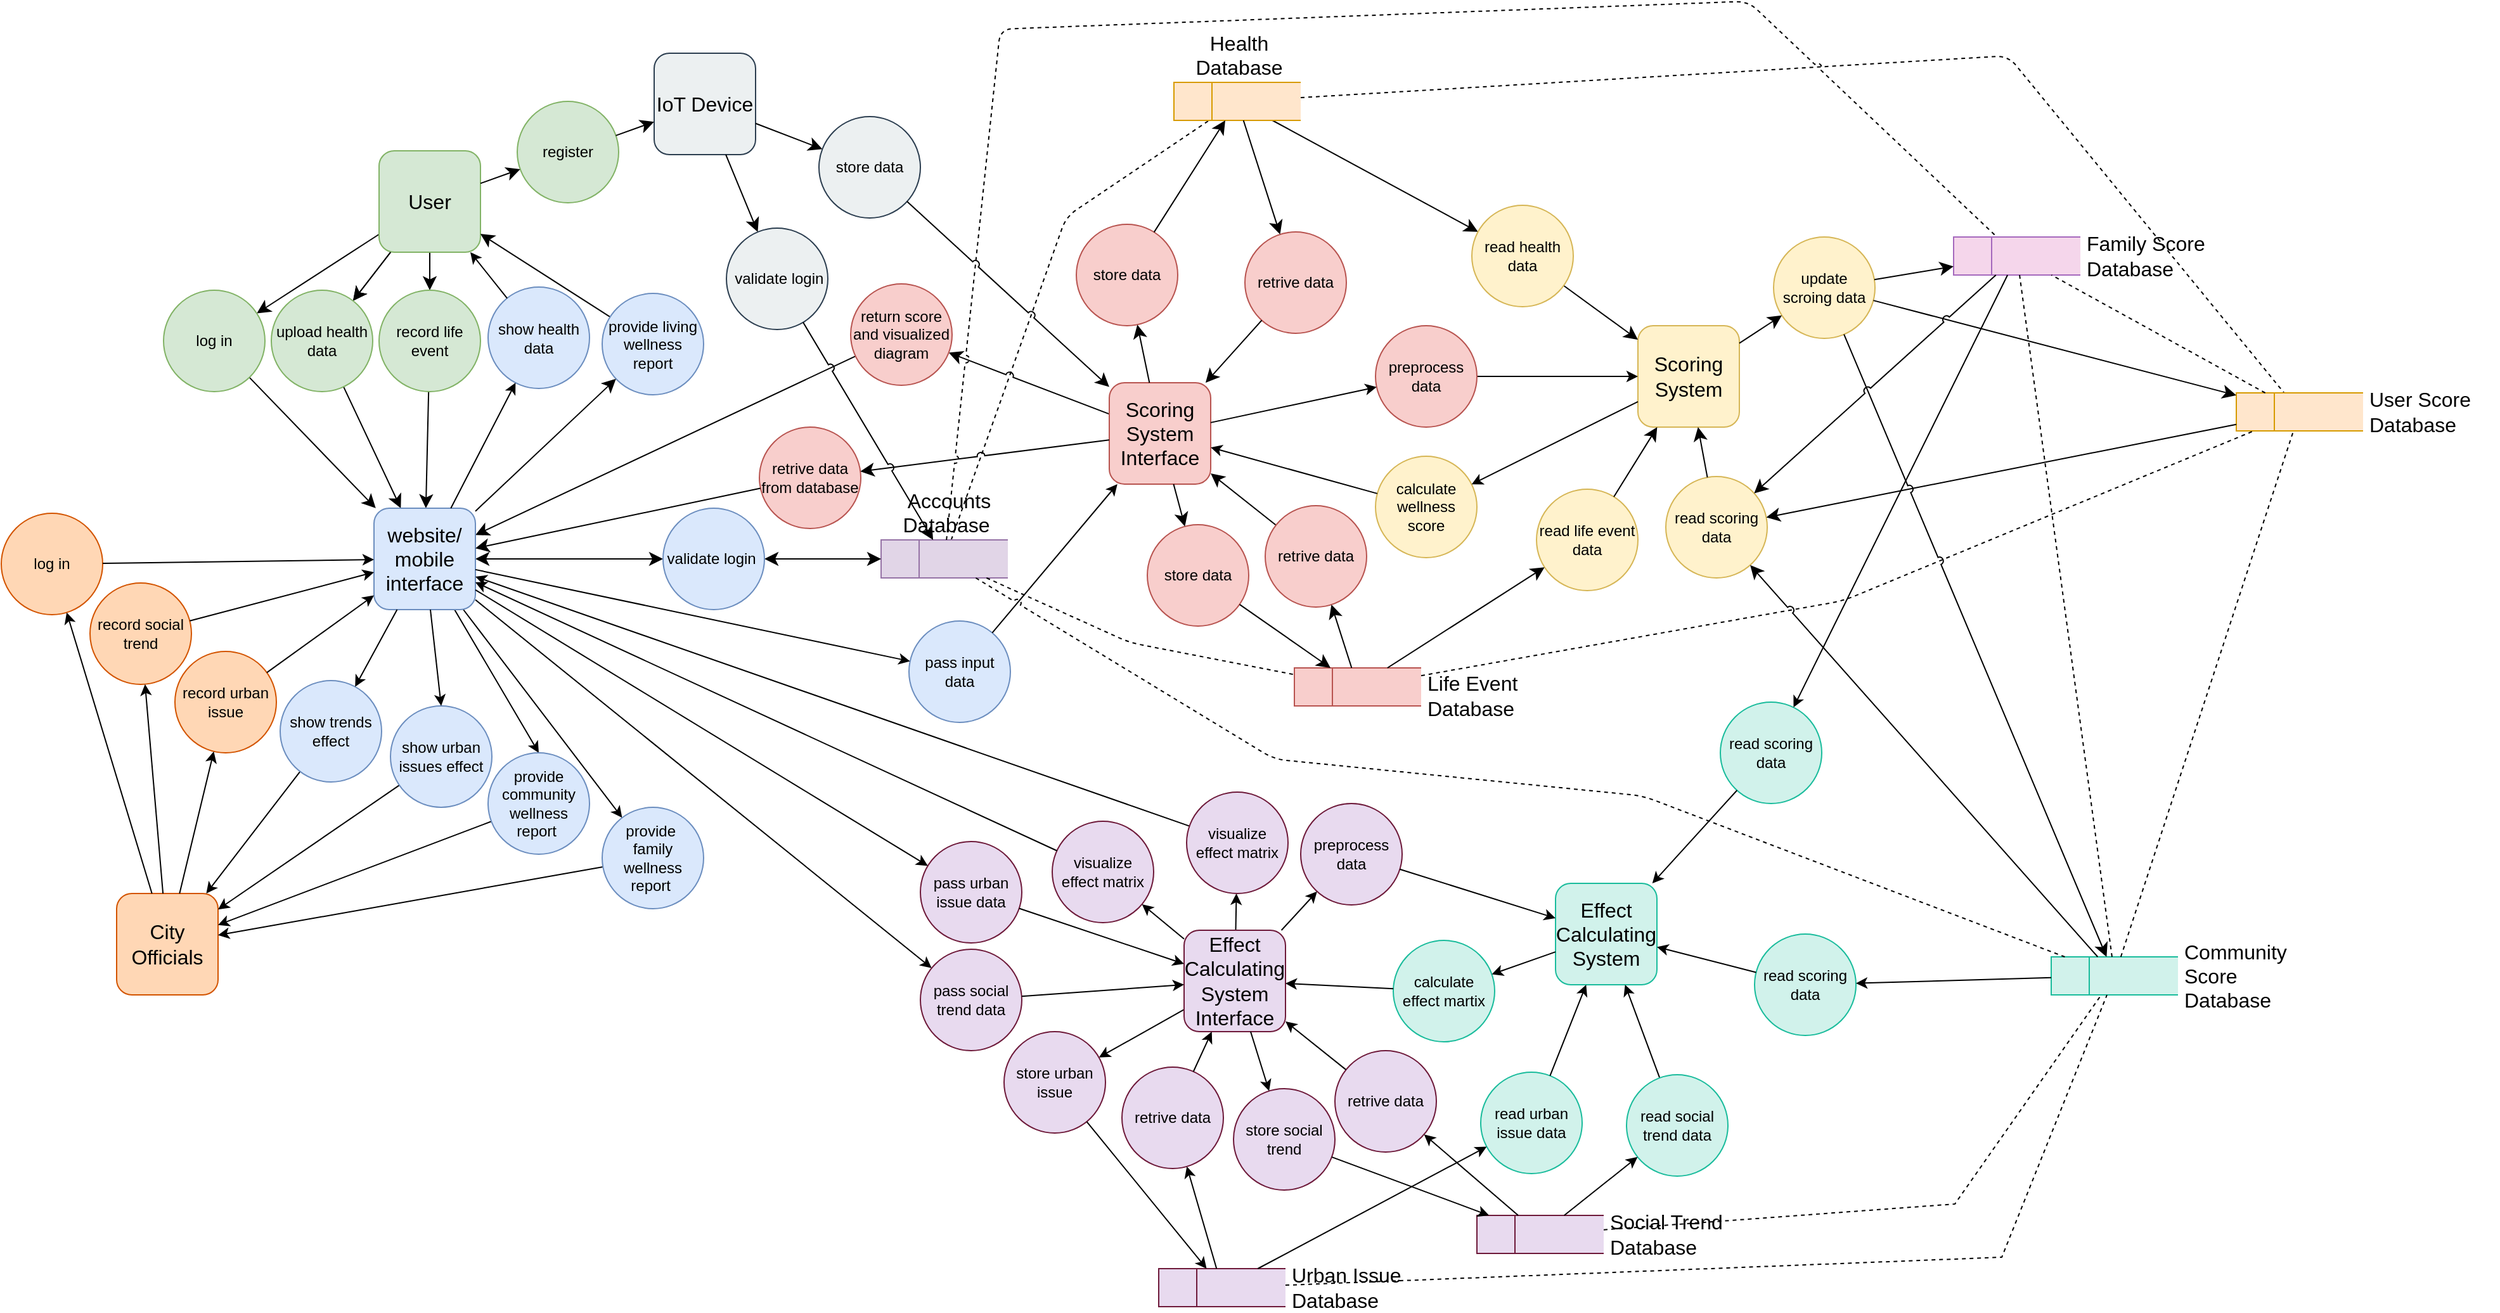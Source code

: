 <mxfile version="24.7.17" pages="2">
  <diagram name="detailed DFD" id="WVXzPFL2b05tTFR0NIl-">
    <mxGraphModel dx="1488" dy="967" grid="0" gridSize="10" guides="1" tooltips="1" connect="1" arrows="1" fold="1" page="0" pageScale="1" pageWidth="1169" pageHeight="827" math="0" shadow="0">
      <root>
        <mxCell id="0" />
        <mxCell id="1" parent="0" />
        <mxCell id="_VqTWJ9UZErcvDfO2zWc-52" style="edgeStyle=none;rounded=1;orthogonalLoop=1;jettySize=auto;html=1;fontSize=12;startSize=8;endSize=8;endArrow=none;endFill=0;dashed=1;jumpStyle=arc;" parent="1" source="_VqTWJ9UZErcvDfO2zWc-30" target="_VqTWJ9UZErcvDfO2zWc-12" edge="1">
          <mxGeometry relative="1" as="geometry">
            <Array as="points">
              <mxPoint x="515" y="124" />
            </Array>
          </mxGeometry>
        </mxCell>
        <mxCell id="_VqTWJ9UZErcvDfO2zWc-68" style="rounded=1;orthogonalLoop=1;jettySize=auto;html=1;fontSize=12;startSize=8;endSize=8;endArrow=none;endFill=0;dashed=1;jumpStyle=arc;" parent="1" source="_VqTWJ9UZErcvDfO2zWc-12" target="_VqTWJ9UZErcvDfO2zWc-22" edge="1">
          <mxGeometry relative="1" as="geometry">
            <Array as="points">
              <mxPoint x="1258" y="-3" />
            </Array>
          </mxGeometry>
        </mxCell>
        <mxCell id="_VqTWJ9UZErcvDfO2zWc-42" style="edgeStyle=none;rounded=0;orthogonalLoop=1;jettySize=auto;html=1;fontSize=12;startSize=8;endSize=8;jumpStyle=arc;" parent="1" source="_VqTWJ9UZErcvDfO2zWc-1" target="_VqTWJ9UZErcvDfO2zWc-17" edge="1">
          <mxGeometry relative="1" as="geometry" />
        </mxCell>
        <mxCell id="_VqTWJ9UZErcvDfO2zWc-44" style="edgeStyle=none;rounded=0;orthogonalLoop=1;jettySize=auto;html=1;fontSize=12;startSize=8;endSize=8;jumpStyle=arc;" parent="1" source="_VqTWJ9UZErcvDfO2zWc-1" target="_VqTWJ9UZErcvDfO2zWc-2" edge="1">
          <mxGeometry relative="1" as="geometry" />
        </mxCell>
        <mxCell id="_VqTWJ9UZErcvDfO2zWc-48" style="edgeStyle=none;rounded=0;orthogonalLoop=1;jettySize=auto;html=1;fontSize=12;startSize=8;endSize=8;jumpStyle=arc;" parent="1" source="_VqTWJ9UZErcvDfO2zWc-1" target="_VqTWJ9UZErcvDfO2zWc-6" edge="1">
          <mxGeometry relative="1" as="geometry" />
        </mxCell>
        <mxCell id="_VqTWJ9UZErcvDfO2zWc-1" value="User" style="whiteSpace=wrap;html=1;aspect=fixed;fontSize=16;rounded=1;fillColor=#d5e8d4;strokeColor=#82b366;" parent="1" vertex="1">
          <mxGeometry x="-27" y="72" width="80" height="80" as="geometry" />
        </mxCell>
        <mxCell id="_VqTWJ9UZErcvDfO2zWc-45" style="edgeStyle=none;rounded=0;orthogonalLoop=1;jettySize=auto;html=1;fontSize=12;startSize=8;endSize=8;jumpStyle=arc;" parent="1" source="_VqTWJ9UZErcvDfO2zWc-2" target="_VqTWJ9UZErcvDfO2zWc-7" edge="1">
          <mxGeometry relative="1" as="geometry" />
        </mxCell>
        <mxCell id="_VqTWJ9UZErcvDfO2zWc-37" style="edgeStyle=none;rounded=0;orthogonalLoop=1;jettySize=auto;html=1;fontSize=12;startSize=8;endSize=8;jumpStyle=arc;" parent="1" source="_VqTWJ9UZErcvDfO2zWc-3" target="_VqTWJ9UZErcvDfO2zWc-4" edge="1">
          <mxGeometry relative="1" as="geometry">
            <mxPoint x="614" y="411.844" as="sourcePoint" />
          </mxGeometry>
        </mxCell>
        <mxCell id="5QwZGKR5vgqe7Sl01Io7-19" style="rounded=0;orthogonalLoop=1;jettySize=auto;html=1;" parent="1" source="py8OLqlaI2a0QM0ZFiUc-132" target="5QwZGKR5vgqe7Sl01Io7-18" edge="1">
          <mxGeometry relative="1" as="geometry" />
        </mxCell>
        <mxCell id="_VqTWJ9UZErcvDfO2zWc-3" value="Scoring System Interface" style="whiteSpace=wrap;html=1;aspect=fixed;fontSize=16;rounded=1;fillColor=#f8cecc;strokeColor=#b85450;" parent="1" vertex="1">
          <mxGeometry x="549" y="255" width="80" height="80" as="geometry" />
        </mxCell>
        <mxCell id="_VqTWJ9UZErcvDfO2zWc-36" style="edgeStyle=none;rounded=0;orthogonalLoop=1;jettySize=auto;html=1;fontSize=12;startSize=8;endSize=8;jumpStyle=arc;" parent="1" source="_VqTWJ9UZErcvDfO2zWc-4" target="_VqTWJ9UZErcvDfO2zWc-7" edge="1">
          <mxGeometry relative="1" as="geometry" />
        </mxCell>
        <mxCell id="_VqTWJ9UZErcvDfO2zWc-4" value="return score and visualized diagram" style="ellipse;whiteSpace=wrap;html=1;aspect=fixed;fontSize=12;fillColor=#f8cecc;strokeColor=#b85450;" parent="1" vertex="1">
          <mxGeometry x="345" y="177" width="80" height="80" as="geometry" />
        </mxCell>
        <mxCell id="_VqTWJ9UZErcvDfO2zWc-46" style="edgeStyle=none;rounded=0;orthogonalLoop=1;jettySize=auto;html=1;fontSize=12;startSize=8;endSize=8;jumpStyle=arc;" parent="1" source="_VqTWJ9UZErcvDfO2zWc-5" target="_VqTWJ9UZErcvDfO2zWc-1" edge="1">
          <mxGeometry relative="1" as="geometry" />
        </mxCell>
        <mxCell id="_VqTWJ9UZErcvDfO2zWc-5" value="provide living wellness report" style="ellipse;whiteSpace=wrap;html=1;aspect=fixed;fontSize=12;fillColor=#dae8fc;strokeColor=#6c8ebf;" parent="1" vertex="1">
          <mxGeometry x="149" y="184.5" width="80" height="80" as="geometry" />
        </mxCell>
        <mxCell id="_VqTWJ9UZErcvDfO2zWc-49" style="edgeStyle=none;rounded=0;orthogonalLoop=1;jettySize=auto;html=1;fontSize=12;startSize=8;endSize=8;jumpStyle=arc;" parent="1" source="_VqTWJ9UZErcvDfO2zWc-6" target="_VqTWJ9UZErcvDfO2zWc-7" edge="1">
          <mxGeometry relative="1" as="geometry" />
        </mxCell>
        <mxCell id="_VqTWJ9UZErcvDfO2zWc-6" value="record life event" style="ellipse;whiteSpace=wrap;html=1;aspect=fixed;fontSize=12;fillColor=#d5e8d4;strokeColor=#82b366;" parent="1" vertex="1">
          <mxGeometry x="-27" y="182" width="80" height="80" as="geometry" />
        </mxCell>
        <mxCell id="_VqTWJ9UZErcvDfO2zWc-35" style="edgeStyle=none;rounded=0;orthogonalLoop=1;jettySize=auto;html=1;fontSize=12;startSize=8;endSize=8;startArrow=classic;startFill=1;jumpStyle=arc;" parent="1" source="_VqTWJ9UZErcvDfO2zWc-7" target="_VqTWJ9UZErcvDfO2zWc-31" edge="1">
          <mxGeometry relative="1" as="geometry" />
        </mxCell>
        <mxCell id="_VqTWJ9UZErcvDfO2zWc-47" style="edgeStyle=none;rounded=0;orthogonalLoop=1;jettySize=auto;html=1;fontSize=12;startSize=8;endSize=8;jumpStyle=arc;" parent="1" source="_VqTWJ9UZErcvDfO2zWc-7" target="_VqTWJ9UZErcvDfO2zWc-5" edge="1">
          <mxGeometry relative="1" as="geometry" />
        </mxCell>
        <mxCell id="5QwZGKR5vgqe7Sl01Io7-3" style="rounded=0;orthogonalLoop=1;jettySize=auto;html=1;entryX=0.5;entryY=0;entryDx=0;entryDy=0;" parent="1" source="_VqTWJ9UZErcvDfO2zWc-7" target="5QwZGKR5vgqe7Sl01Io7-2" edge="1">
          <mxGeometry relative="1" as="geometry" />
        </mxCell>
        <mxCell id="5QwZGKR5vgqe7Sl01Io7-16" style="rounded=0;orthogonalLoop=1;jettySize=auto;html=1;" parent="1" source="_VqTWJ9UZErcvDfO2zWc-7" target="5QwZGKR5vgqe7Sl01Io7-15" edge="1">
          <mxGeometry relative="1" as="geometry" />
        </mxCell>
        <mxCell id="_VqTWJ9UZErcvDfO2zWc-7" value="website/&lt;div&gt;mobile interface&lt;/div&gt;" style="whiteSpace=wrap;html=1;aspect=fixed;fontSize=16;rounded=1;fillColor=#dae8fc;strokeColor=#6c8ebf;" parent="1" vertex="1">
          <mxGeometry x="-31" y="354" width="80" height="80" as="geometry" />
        </mxCell>
        <mxCell id="_VqTWJ9UZErcvDfO2zWc-10" value="Scoring System" style="whiteSpace=wrap;html=1;aspect=fixed;fontSize=16;rounded=1;fillColor=#fff2cc;strokeColor=#d6b656;" parent="1" vertex="1">
          <mxGeometry x="966" y="210" width="80" height="80" as="geometry" />
        </mxCell>
        <mxCell id="_VqTWJ9UZErcvDfO2zWc-63" style="edgeStyle=none;rounded=0;orthogonalLoop=1;jettySize=auto;html=1;fontSize=12;startSize=8;endSize=8;jumpStyle=arc;" parent="1" source="_VqTWJ9UZErcvDfO2zWc-12" target="_VqTWJ9UZErcvDfO2zWc-61" edge="1">
          <mxGeometry relative="1" as="geometry" />
        </mxCell>
        <mxCell id="_VqTWJ9UZErcvDfO2zWc-12" value="Health Database" style="html=1;dashed=0;whiteSpace=wrap;shape=mxgraph.dfd.dataStoreID;align=center;spacingLeft=3;points=[[0,0],[0.5,0],[1,0],[0,0.5],[1,0.5],[0,1],[0.5,1],[1,1]];fontSize=16;labelPosition=center;verticalLabelPosition=top;verticalAlign=bottom;fillColor=#ffe6cc;strokeColor=#d79b00;" parent="1" vertex="1">
          <mxGeometry x="600" y="18" width="100" height="30" as="geometry" />
        </mxCell>
        <mxCell id="_VqTWJ9UZErcvDfO2zWc-43" style="edgeStyle=none;rounded=0;orthogonalLoop=1;jettySize=auto;html=1;fontSize=12;startSize=8;endSize=8;jumpStyle=arc;" parent="1" source="_VqTWJ9UZErcvDfO2zWc-17" target="_VqTWJ9UZErcvDfO2zWc-7" edge="1">
          <mxGeometry relative="1" as="geometry" />
        </mxCell>
        <mxCell id="_VqTWJ9UZErcvDfO2zWc-17" value="log in" style="ellipse;whiteSpace=wrap;html=1;aspect=fixed;fontSize=12;fillColor=#d5e8d4;strokeColor=#82b366;" parent="1" vertex="1">
          <mxGeometry x="-197" y="182" width="80" height="80" as="geometry" />
        </mxCell>
        <mxCell id="_VqTWJ9UZErcvDfO2zWc-22" value="User Score Database" style="html=1;dashed=0;whiteSpace=wrap;shape=mxgraph.dfd.dataStoreID;align=left;spacingLeft=3;points=[[0,0],[0.5,0],[1,0],[0,0.5],[1,0.5],[0,1],[0.5,1],[1,1]];fontSize=16;labelPosition=right;verticalLabelPosition=middle;verticalAlign=middle;fillColor=#ffe6cc;strokeColor=#d79b00;" parent="1" vertex="1">
          <mxGeometry x="1438" y="263" width="100" height="30" as="geometry" />
        </mxCell>
        <mxCell id="_VqTWJ9UZErcvDfO2zWc-30" value="&amp;nbsp;&lt;span style=&quot;background-color: initial;&quot;&gt;Accounts Database&lt;/span&gt;" style="html=1;dashed=0;whiteSpace=wrap;shape=mxgraph.dfd.dataStoreID;align=center;spacingLeft=3;points=[[0,0],[0.5,0],[1,0],[0,0.5],[1,0.5],[0,1],[0.5,1],[1,1]];fontSize=16;labelPosition=center;verticalLabelPosition=top;verticalAlign=bottom;fillColor=#e1d5e7;strokeColor=#9673a6;" parent="1" vertex="1">
          <mxGeometry x="369" y="379" width="100" height="30" as="geometry" />
        </mxCell>
        <mxCell id="_VqTWJ9UZErcvDfO2zWc-34" style="edgeStyle=none;rounded=0;orthogonalLoop=1;jettySize=auto;html=1;fontSize=12;startSize=8;endSize=8;startArrow=classic;startFill=1;jumpStyle=arc;" parent="1" source="_VqTWJ9UZErcvDfO2zWc-31" target="_VqTWJ9UZErcvDfO2zWc-30" edge="1">
          <mxGeometry relative="1" as="geometry" />
        </mxCell>
        <mxCell id="_VqTWJ9UZErcvDfO2zWc-31" value="validate login&amp;nbsp;" style="ellipse;whiteSpace=wrap;html=1;aspect=fixed;fontSize=12;fillColor=#dae8fc;strokeColor=#6c8ebf;" parent="1" vertex="1">
          <mxGeometry x="197" y="354" width="80" height="80" as="geometry" />
        </mxCell>
        <mxCell id="_VqTWJ9UZErcvDfO2zWc-64" style="edgeStyle=none;rounded=0;orthogonalLoop=1;jettySize=auto;html=1;fontSize=12;startSize=8;endSize=8;jumpStyle=arc;" parent="1" source="_VqTWJ9UZErcvDfO2zWc-61" target="_VqTWJ9UZErcvDfO2zWc-10" edge="1">
          <mxGeometry relative="1" as="geometry" />
        </mxCell>
        <mxCell id="_VqTWJ9UZErcvDfO2zWc-61" value="read health data" style="ellipse;whiteSpace=wrap;html=1;aspect=fixed;fontSize=12;fillColor=#fff2cc;strokeColor=#d6b656;" parent="1" vertex="1">
          <mxGeometry x="835" y="115" width="80" height="80" as="geometry" />
        </mxCell>
        <mxCell id="5QwZGKR5vgqe7Sl01Io7-1" value="City Officials" style="whiteSpace=wrap;html=1;aspect=fixed;fontSize=16;rounded=1;fillColor=#ffd7b5;strokeColor=#d35400;" parent="1" vertex="1">
          <mxGeometry x="-234" y="658" width="80" height="80" as="geometry" />
        </mxCell>
        <mxCell id="5QwZGKR5vgqe7Sl01Io7-4" style="rounded=0;orthogonalLoop=1;jettySize=auto;html=1;" parent="1" source="5QwZGKR5vgqe7Sl01Io7-2" target="5QwZGKR5vgqe7Sl01Io7-1" edge="1">
          <mxGeometry relative="1" as="geometry" />
        </mxCell>
        <mxCell id="5QwZGKR5vgqe7Sl01Io7-2" value="provide community wellness report&amp;nbsp;" style="ellipse;whiteSpace=wrap;html=1;aspect=fixed;fontSize=12;fillColor=#dae8fc;strokeColor=#6c8ebf;" parent="1" vertex="1">
          <mxGeometry x="59" y="547" width="80" height="80" as="geometry" />
        </mxCell>
        <mxCell id="5QwZGKR5vgqe7Sl01Io7-10" style="rounded=0;orthogonalLoop=1;jettySize=auto;html=1;" parent="1" source="5QwZGKR5vgqe7Sl01Io7-5" target="5QwZGKR5vgqe7Sl01Io7-1" edge="1">
          <mxGeometry relative="1" as="geometry" />
        </mxCell>
        <mxCell id="5QwZGKR5vgqe7Sl01Io7-5" value="show urban issues effect" style="ellipse;whiteSpace=wrap;html=1;aspect=fixed;fontSize=12;fillColor=#dae8fc;strokeColor=#6c8ebf;" parent="1" vertex="1">
          <mxGeometry x="-18" y="510" width="80" height="80" as="geometry" />
        </mxCell>
        <mxCell id="5QwZGKR5vgqe7Sl01Io7-9" style="rounded=0;orthogonalLoop=1;jettySize=auto;html=1;" parent="1" source="5QwZGKR5vgqe7Sl01Io7-6" target="5QwZGKR5vgqe7Sl01Io7-1" edge="1">
          <mxGeometry relative="1" as="geometry" />
        </mxCell>
        <mxCell id="5QwZGKR5vgqe7Sl01Io7-6" value="show trends effect" style="ellipse;whiteSpace=wrap;html=1;aspect=fixed;fontSize=12;fillColor=#dae8fc;strokeColor=#6c8ebf;" parent="1" vertex="1">
          <mxGeometry x="-105" y="490" width="80" height="80" as="geometry" />
        </mxCell>
        <mxCell id="5QwZGKR5vgqe7Sl01Io7-7" style="rounded=0;orthogonalLoop=1;jettySize=auto;html=1;" parent="1" source="_VqTWJ9UZErcvDfO2zWc-7" target="5QwZGKR5vgqe7Sl01Io7-6" edge="1">
          <mxGeometry relative="1" as="geometry">
            <mxPoint x="198" y="568" as="targetPoint" />
          </mxGeometry>
        </mxCell>
        <mxCell id="5QwZGKR5vgqe7Sl01Io7-8" style="rounded=0;orthogonalLoop=1;jettySize=auto;html=1;entryX=0.5;entryY=0;entryDx=0;entryDy=0;" parent="1" source="_VqTWJ9UZErcvDfO2zWc-7" target="5QwZGKR5vgqe7Sl01Io7-5" edge="1">
          <mxGeometry relative="1" as="geometry" />
        </mxCell>
        <mxCell id="5QwZGKR5vgqe7Sl01Io7-11" value="show health data" style="ellipse;whiteSpace=wrap;html=1;aspect=fixed;fontSize=12;fillColor=#dae8fc;strokeColor=#6c8ebf;" parent="1" vertex="1">
          <mxGeometry x="59" y="179.5" width="80" height="80" as="geometry" />
        </mxCell>
        <mxCell id="5QwZGKR5vgqe7Sl01Io7-12" style="rounded=0;orthogonalLoop=1;jettySize=auto;html=1;" parent="1" source="_VqTWJ9UZErcvDfO2zWc-7" target="5QwZGKR5vgqe7Sl01Io7-11" edge="1">
          <mxGeometry relative="1" as="geometry" />
        </mxCell>
        <mxCell id="5QwZGKR5vgqe7Sl01Io7-13" style="rounded=0;orthogonalLoop=1;jettySize=auto;html=1;" parent="1" source="5QwZGKR5vgqe7Sl01Io7-11" target="_VqTWJ9UZErcvDfO2zWc-1" edge="1">
          <mxGeometry relative="1" as="geometry" />
        </mxCell>
        <mxCell id="5QwZGKR5vgqe7Sl01Io7-17" style="rounded=0;orthogonalLoop=1;jettySize=auto;html=1;" parent="1" source="5QwZGKR5vgqe7Sl01Io7-15" target="5QwZGKR5vgqe7Sl01Io7-1" edge="1">
          <mxGeometry relative="1" as="geometry" />
        </mxCell>
        <mxCell id="5QwZGKR5vgqe7Sl01Io7-15" value="provide&amp;nbsp;&lt;div&gt;family wellness report&amp;nbsp;&lt;/div&gt;" style="ellipse;whiteSpace=wrap;html=1;aspect=fixed;fontSize=12;fillColor=#dae8fc;strokeColor=#6c8ebf;" parent="1" vertex="1">
          <mxGeometry x="149" y="590" width="80" height="80" as="geometry" />
        </mxCell>
        <mxCell id="5QwZGKR5vgqe7Sl01Io7-20" style="rounded=0;orthogonalLoop=1;jettySize=auto;html=1;" parent="1" source="5QwZGKR5vgqe7Sl01Io7-18" target="_VqTWJ9UZErcvDfO2zWc-7" edge="1">
          <mxGeometry relative="1" as="geometry" />
        </mxCell>
        <mxCell id="5QwZGKR5vgqe7Sl01Io7-18" value="visualize effect matrix" style="ellipse;whiteSpace=wrap;html=1;aspect=fixed;fontSize=12;fillColor=#e8daef;strokeColor=#6e1a3a;" parent="1" vertex="1">
          <mxGeometry x="610" y="578" width="80" height="80" as="geometry" />
        </mxCell>
        <mxCell id="py8OLqlaI2a0QM0ZFiUc-1" value="Life Event Database" style="html=1;dashed=0;whiteSpace=wrap;shape=mxgraph.dfd.dataStoreID;align=left;spacingLeft=3;points=[[0,0],[0.5,0],[1,0],[0,0.5],[1,0.5],[0,1],[0.5,1],[1,1]];fontSize=16;labelPosition=right;verticalLabelPosition=middle;verticalAlign=middlefillColor=#f8cecc;fillColor=#f8cecc;strokeColor=#b85450;" vertex="1" parent="1">
          <mxGeometry x="695" y="480" width="100" height="30" as="geometry" />
        </mxCell>
        <mxCell id="py8OLqlaI2a0QM0ZFiUc-5" value="read life event data" style="ellipse;whiteSpace=wrap;html=1;aspect=fixed;fontSize=12;fillColor=#fff2cc;strokeColor=#d6b656;" vertex="1" parent="1">
          <mxGeometry x="886" y="339" width="80" height="80" as="geometry" />
        </mxCell>
        <mxCell id="py8OLqlaI2a0QM0ZFiUc-10" style="rounded=1;orthogonalLoop=1;jettySize=auto;html=1;fontSize=12;startSize=8;endSize=8;endArrow=none;endFill=0;dashed=1;jumpStyle=arc;" edge="1" parent="1" source="py8OLqlaI2a0QM0ZFiUc-1" target="_VqTWJ9UZErcvDfO2zWc-22">
          <mxGeometry relative="1" as="geometry">
            <mxPoint x="473" y="68" as="sourcePoint" />
            <mxPoint x="1057" y="132" as="targetPoint" />
            <Array as="points">
              <mxPoint x="1128" y="427" />
            </Array>
          </mxGeometry>
        </mxCell>
        <mxCell id="py8OLqlaI2a0QM0ZFiUc-13" style="edgeStyle=none;rounded=1;orthogonalLoop=1;jettySize=auto;html=1;fontSize=12;startSize=8;endSize=8;endArrow=none;endFill=0;dashed=1;jumpStyle=arc;" edge="1" parent="1" source="_VqTWJ9UZErcvDfO2zWc-30" target="py8OLqlaI2a0QM0ZFiUc-1">
          <mxGeometry relative="1" as="geometry">
            <mxPoint x="577" y="288" as="sourcePoint" />
            <mxPoint x="732" y="223" as="targetPoint" />
            <Array as="points">
              <mxPoint x="565" y="460" />
            </Array>
          </mxGeometry>
        </mxCell>
        <mxCell id="py8OLqlaI2a0QM0ZFiUc-20" style="rounded=0;orthogonalLoop=1;jettySize=auto;html=1;" edge="1" parent="1" source="py8OLqlaI2a0QM0ZFiUc-18" target="_VqTWJ9UZErcvDfO2zWc-10">
          <mxGeometry relative="1" as="geometry">
            <mxPoint x="877" y="299.901" as="targetPoint" />
          </mxGeometry>
        </mxCell>
        <mxCell id="py8OLqlaI2a0QM0ZFiUc-18" value="preprocess data" style="ellipse;whiteSpace=wrap;html=1;aspect=fixed;fontSize=12;fillColor=#f8cecc;strokeColor=#b85450;" vertex="1" parent="1">
          <mxGeometry x="759" y="210" width="80" height="80" as="geometry" />
        </mxCell>
        <mxCell id="py8OLqlaI2a0QM0ZFiUc-19" style="rounded=0;orthogonalLoop=1;jettySize=auto;html=1;" edge="1" parent="1" source="_VqTWJ9UZErcvDfO2zWc-3" target="py8OLqlaI2a0QM0ZFiUc-18">
          <mxGeometry relative="1" as="geometry">
            <mxPoint x="794" y="178" as="sourcePoint" />
            <mxPoint x="1204" y="444" as="targetPoint" />
          </mxGeometry>
        </mxCell>
        <mxCell id="py8OLqlaI2a0QM0ZFiUc-26" style="edgeStyle=none;rounded=0;orthogonalLoop=1;jettySize=auto;html=1;fontSize=12;startSize=8;endSize=8;jumpStyle=arc;" edge="1" parent="1" source="py8OLqlaI2a0QM0ZFiUc-1" target="py8OLqlaI2a0QM0ZFiUc-5">
          <mxGeometry relative="1" as="geometry">
            <mxPoint x="1008" y="58" as="sourcePoint" />
            <mxPoint x="1090" y="232" as="targetPoint" />
          </mxGeometry>
        </mxCell>
        <mxCell id="py8OLqlaI2a0QM0ZFiUc-27" style="edgeStyle=none;rounded=0;orthogonalLoop=1;jettySize=auto;html=1;fontSize=12;startSize=8;endSize=8;jumpStyle=arc;" edge="1" parent="1" source="py8OLqlaI2a0QM0ZFiUc-5" target="_VqTWJ9UZErcvDfO2zWc-10">
          <mxGeometry relative="1" as="geometry">
            <mxPoint x="900" y="47" as="sourcePoint" />
            <mxPoint x="1072" y="232" as="targetPoint" />
          </mxGeometry>
        </mxCell>
        <mxCell id="py8OLqlaI2a0QM0ZFiUc-29" value="calculate&lt;div&gt;wellness score&lt;/div&gt;" style="ellipse;whiteSpace=wrap;html=1;aspect=fixed;fontSize=12;fillColor=#fff2cc;strokeColor=#d6b656;" vertex="1" parent="1">
          <mxGeometry x="759" y="313" width="80" height="80" as="geometry" />
        </mxCell>
        <mxCell id="py8OLqlaI2a0QM0ZFiUc-39" style="rounded=0;orthogonalLoop=1;jettySize=auto;html=1;" edge="1" parent="1" source="_VqTWJ9UZErcvDfO2zWc-10" target="py8OLqlaI2a0QM0ZFiUc-29">
          <mxGeometry relative="1" as="geometry">
            <mxPoint x="1183" y="353" as="sourcePoint" />
            <mxPoint x="1099" y="421" as="targetPoint" />
          </mxGeometry>
        </mxCell>
        <mxCell id="py8OLqlaI2a0QM0ZFiUc-41" style="edgeStyle=none;rounded=0;orthogonalLoop=1;jettySize=auto;html=1;fontSize=12;startSize=8;endSize=8;jumpStyle=arc;" edge="1" parent="1" source="py8OLqlaI2a0QM0ZFiUc-71" target="_VqTWJ9UZErcvDfO2zWc-3">
          <mxGeometry relative="1" as="geometry">
            <mxPoint x="796" y="88" as="sourcePoint" />
            <mxPoint x="968" y="59" as="targetPoint" />
          </mxGeometry>
        </mxCell>
        <mxCell id="py8OLqlaI2a0QM0ZFiUc-44" value="retrive data from database" style="ellipse;whiteSpace=wrap;html=1;aspect=fixed;fontSize=12;fillColor=#f8cecc;strokeColor=#b85450;" vertex="1" parent="1">
          <mxGeometry x="273" y="290" width="80" height="80" as="geometry" />
        </mxCell>
        <mxCell id="py8OLqlaI2a0QM0ZFiUc-46" style="edgeStyle=none;rounded=0;orthogonalLoop=1;jettySize=auto;html=1;fontSize=12;startSize=8;endSize=8;jumpStyle=arc;" edge="1" parent="1" source="_VqTWJ9UZErcvDfO2zWc-3" target="py8OLqlaI2a0QM0ZFiUc-44">
          <mxGeometry relative="1" as="geometry">
            <mxPoint x="632.989" y="390" as="sourcePoint" />
            <mxPoint x="571" y="408" as="targetPoint" />
          </mxGeometry>
        </mxCell>
        <mxCell id="py8OLqlaI2a0QM0ZFiUc-47" style="edgeStyle=none;rounded=0;orthogonalLoop=1;jettySize=auto;html=1;fontSize=12;startSize=8;endSize=8;jumpStyle=arc;" edge="1" parent="1" source="py8OLqlaI2a0QM0ZFiUc-44" target="_VqTWJ9UZErcvDfO2zWc-7">
          <mxGeometry relative="1" as="geometry">
            <mxPoint x="602" y="443" as="sourcePoint" />
            <mxPoint x="581" y="395" as="targetPoint" />
          </mxGeometry>
        </mxCell>
        <mxCell id="py8OLqlaI2a0QM0ZFiUc-55" value="pass input data" style="ellipse;whiteSpace=wrap;html=1;aspect=fixed;fontSize=12;fillColor=#dae8fc;strokeColor=#6c8ebf;" vertex="1" parent="1">
          <mxGeometry x="391" y="443" width="80" height="80" as="geometry" />
        </mxCell>
        <mxCell id="py8OLqlaI2a0QM0ZFiUc-56" style="rounded=0;orthogonalLoop=1;jettySize=auto;html=1;" edge="1" parent="1" source="_VqTWJ9UZErcvDfO2zWc-7" target="py8OLqlaI2a0QM0ZFiUc-55">
          <mxGeometry relative="1" as="geometry">
            <mxPoint x="17" y="466" as="sourcePoint" />
            <mxPoint x="-2" y="683" as="targetPoint" />
          </mxGeometry>
        </mxCell>
        <mxCell id="py8OLqlaI2a0QM0ZFiUc-57" style="rounded=0;orthogonalLoop=1;jettySize=auto;html=1;" edge="1" parent="1" source="py8OLqlaI2a0QM0ZFiUc-55" target="_VqTWJ9UZErcvDfO2zWc-3">
          <mxGeometry relative="1" as="geometry">
            <mxPoint x="373" y="618" as="sourcePoint" />
            <mxPoint x="280" y="535" as="targetPoint" />
          </mxGeometry>
        </mxCell>
        <mxCell id="py8OLqlaI2a0QM0ZFiUc-60" value="read scoring data" style="ellipse;whiteSpace=wrap;html=1;aspect=fixed;fontSize=12;fillColor=#fff2cc;strokeColor=#d6b656;" vertex="1" parent="1">
          <mxGeometry x="988" y="329" width="80" height="80" as="geometry" />
        </mxCell>
        <mxCell id="py8OLqlaI2a0QM0ZFiUc-62" value="store data" style="ellipse;whiteSpace=wrap;html=1;aspect=fixed;fontSize=12;fillColor=#f8cecc;strokeColor=#b85450;" vertex="1" parent="1">
          <mxGeometry x="579" y="367" width="80" height="80" as="geometry" />
        </mxCell>
        <mxCell id="py8OLqlaI2a0QM0ZFiUc-63" style="edgeStyle=none;rounded=0;orthogonalLoop=1;jettySize=auto;html=1;fontSize=12;startSize=8;endSize=8;jumpStyle=arc;" edge="1" parent="1" source="_VqTWJ9UZErcvDfO2zWc-3" target="py8OLqlaI2a0QM0ZFiUc-62">
          <mxGeometry relative="1" as="geometry">
            <mxPoint x="860" y="26" as="sourcePoint" />
            <mxPoint x="631" y="243" as="targetPoint" />
          </mxGeometry>
        </mxCell>
        <mxCell id="py8OLqlaI2a0QM0ZFiUc-64" value="store data" style="ellipse;whiteSpace=wrap;html=1;aspect=fixed;fontSize=12;fillColor=#f8cecc;strokeColor=#b85450;" vertex="1" parent="1">
          <mxGeometry x="523" y="130" width="80" height="80" as="geometry" />
        </mxCell>
        <mxCell id="py8OLqlaI2a0QM0ZFiUc-65" style="edgeStyle=none;rounded=0;orthogonalLoop=1;jettySize=auto;html=1;fontSize=12;startSize=8;endSize=8;jumpStyle=arc;" edge="1" parent="1" source="_VqTWJ9UZErcvDfO2zWc-3" target="py8OLqlaI2a0QM0ZFiUc-64">
          <mxGeometry relative="1" as="geometry">
            <mxPoint x="625" y="321" as="sourcePoint" />
            <mxPoint x="762" y="482" as="targetPoint" />
          </mxGeometry>
        </mxCell>
        <mxCell id="py8OLqlaI2a0QM0ZFiUc-67" style="edgeStyle=none;rounded=0;orthogonalLoop=1;jettySize=auto;html=1;fontSize=12;startSize=8;endSize=8;jumpStyle=arc;" edge="1" parent="1" source="py8OLqlaI2a0QM0ZFiUc-64" target="_VqTWJ9UZErcvDfO2zWc-12">
          <mxGeometry relative="1" as="geometry">
            <mxPoint x="631" y="258" as="sourcePoint" />
            <mxPoint x="771" y="175" as="targetPoint" />
          </mxGeometry>
        </mxCell>
        <mxCell id="py8OLqlaI2a0QM0ZFiUc-68" value="retrive data" style="ellipse;whiteSpace=wrap;html=1;aspect=fixed;fontSize=12;fillColor=#f8cecc;strokeColor=#b85450;" vertex="1" parent="1">
          <mxGeometry x="656" y="136" width="80" height="80" as="geometry" />
        </mxCell>
        <mxCell id="py8OLqlaI2a0QM0ZFiUc-69" style="edgeStyle=none;rounded=0;orthogonalLoop=1;jettySize=auto;html=1;fontSize=12;startSize=8;endSize=8;jumpStyle=arc;" edge="1" parent="1" source="py8OLqlaI2a0QM0ZFiUc-68" target="_VqTWJ9UZErcvDfO2zWc-3">
          <mxGeometry relative="1" as="geometry">
            <mxPoint x="601" y="241" as="sourcePoint" />
            <mxPoint x="841" y="167" as="targetPoint" />
          </mxGeometry>
        </mxCell>
        <mxCell id="py8OLqlaI2a0QM0ZFiUc-70" style="edgeStyle=none;rounded=0;orthogonalLoop=1;jettySize=auto;html=1;fontSize=12;startSize=8;endSize=8;jumpStyle=arc;" edge="1" parent="1" source="_VqTWJ9UZErcvDfO2zWc-12" target="py8OLqlaI2a0QM0ZFiUc-68">
          <mxGeometry relative="1" as="geometry">
            <mxPoint x="684" y="198" as="sourcePoint" />
            <mxPoint x="862" y="136" as="targetPoint" />
          </mxGeometry>
        </mxCell>
        <mxCell id="py8OLqlaI2a0QM0ZFiUc-71" value="retrive data" style="ellipse;whiteSpace=wrap;html=1;aspect=fixed;fontSize=12;fillColor=#f8cecc;strokeColor=#b85450;" vertex="1" parent="1">
          <mxGeometry x="672" y="352" width="80" height="80" as="geometry" />
        </mxCell>
        <mxCell id="py8OLqlaI2a0QM0ZFiUc-72" style="edgeStyle=none;rounded=0;orthogonalLoop=1;jettySize=auto;html=1;fontSize=12;startSize=8;endSize=8;jumpStyle=arc;" edge="1" parent="1" source="py8OLqlaI2a0QM0ZFiUc-62" target="py8OLqlaI2a0QM0ZFiUc-1">
          <mxGeometry relative="1" as="geometry">
            <mxPoint x="595" y="321" as="sourcePoint" />
            <mxPoint x="618" y="520" as="targetPoint" />
          </mxGeometry>
        </mxCell>
        <mxCell id="py8OLqlaI2a0QM0ZFiUc-73" style="edgeStyle=none;rounded=0;orthogonalLoop=1;jettySize=auto;html=1;fontSize=12;startSize=8;endSize=8;jumpStyle=arc;" edge="1" parent="1" source="py8OLqlaI2a0QM0ZFiUc-1" target="py8OLqlaI2a0QM0ZFiUc-71">
          <mxGeometry relative="1" as="geometry">
            <mxPoint x="798" y="475" as="sourcePoint" />
            <mxPoint x="618" y="520" as="targetPoint" />
          </mxGeometry>
        </mxCell>
        <mxCell id="py8OLqlaI2a0QM0ZFiUc-75" style="rounded=0;orthogonalLoop=1;jettySize=auto;html=1;" edge="1" parent="1" source="py8OLqlaI2a0QM0ZFiUc-29" target="_VqTWJ9UZErcvDfO2zWc-3">
          <mxGeometry relative="1" as="geometry">
            <mxPoint x="965" y="299" as="sourcePoint" />
            <mxPoint x="825" y="362" as="targetPoint" />
          </mxGeometry>
        </mxCell>
        <mxCell id="py8OLqlaI2a0QM0ZFiUc-76" value="update scroing data" style="ellipse;whiteSpace=wrap;html=1;aspect=fixed;fontSize=12;fillColor=#fff2cc;strokeColor=#d6b656;" vertex="1" parent="1">
          <mxGeometry x="1073" y="140" width="80" height="80" as="geometry" />
        </mxCell>
        <mxCell id="py8OLqlaI2a0QM0ZFiUc-77" style="edgeStyle=none;rounded=0;orthogonalLoop=1;jettySize=auto;html=1;fontSize=12;startSize=8;endSize=8;jumpStyle=arc;" edge="1" parent="1" source="py8OLqlaI2a0QM0ZFiUc-60" target="_VqTWJ9UZErcvDfO2zWc-10">
          <mxGeometry relative="1" as="geometry">
            <mxPoint x="979" y="375" as="sourcePoint" />
            <mxPoint x="955" y="309" as="targetPoint" />
          </mxGeometry>
        </mxCell>
        <mxCell id="py8OLqlaI2a0QM0ZFiUc-79" style="edgeStyle=none;rounded=0;orthogonalLoop=1;jettySize=auto;html=1;fontSize=12;startSize=8;endSize=8;jumpStyle=arc;" edge="1" parent="1" source="py8OLqlaI2a0QM0ZFiUc-76" target="_VqTWJ9UZErcvDfO2zWc-22">
          <mxGeometry relative="1" as="geometry">
            <mxPoint x="1170" y="356" as="sourcePoint" />
            <mxPoint x="1419" y="326" as="targetPoint" />
          </mxGeometry>
        </mxCell>
        <mxCell id="py8OLqlaI2a0QM0ZFiUc-78" style="edgeStyle=none;rounded=0;orthogonalLoop=1;jettySize=auto;html=1;fontSize=12;startSize=8;endSize=8;jumpStyle=arc;" edge="1" parent="1" source="_VqTWJ9UZErcvDfO2zWc-22" target="py8OLqlaI2a0QM0ZFiUc-60">
          <mxGeometry relative="1" as="geometry">
            <mxPoint x="1133" y="363" as="sourcePoint" />
            <mxPoint x="1306" y="310" as="targetPoint" />
          </mxGeometry>
        </mxCell>
        <mxCell id="py8OLqlaI2a0QM0ZFiUc-81" style="edgeStyle=none;rounded=0;orthogonalLoop=1;jettySize=auto;html=1;fontSize=12;startSize=8;endSize=8;jumpStyle=arc;" edge="1" parent="1" source="_VqTWJ9UZErcvDfO2zWc-10" target="py8OLqlaI2a0QM0ZFiUc-76">
          <mxGeometry relative="1" as="geometry">
            <mxPoint x="1035" y="298" as="sourcePoint" />
            <mxPoint x="1097" y="339" as="targetPoint" />
          </mxGeometry>
        </mxCell>
        <mxCell id="py8OLqlaI2a0QM0ZFiUc-82" value="" style="edgeStyle=none;rounded=0;orthogonalLoop=1;jettySize=auto;html=1;fontSize=12;startSize=8;endSize=8;jumpStyle=arc;" edge="1" parent="1" source="_VqTWJ9UZErcvDfO2zWc-1" target="_VqTWJ9UZErcvDfO2zWc-2">
          <mxGeometry relative="1" as="geometry">
            <mxPoint x="-16" y="152" as="sourcePoint" />
            <mxPoint x="-167" y="361" as="targetPoint" />
          </mxGeometry>
        </mxCell>
        <mxCell id="_VqTWJ9UZErcvDfO2zWc-2" value="upload health data" style="ellipse;whiteSpace=wrap;html=1;aspect=fixed;fontSize=12;fillColor=#d5e8d4;strokeColor=#82b366;" parent="1" vertex="1">
          <mxGeometry x="-112" y="182" width="80" height="80" as="geometry" />
        </mxCell>
        <mxCell id="py8OLqlaI2a0QM0ZFiUc-83" value="Family Score Database" style="html=1;dashed=0;whiteSpace=wrap;shape=mxgraph.dfd.dataStoreID;align=left;spacingLeft=3;points=[[0,0],[0.5,0],[1,0],[0,0.5],[1,0.5],[0,1],[0.5,1],[1,1]];fontSize=16;labelPosition=right;verticalLabelPosition=middle;verticalAlign=middle;fillColor=#f5d6eb;strokeColor=#a569bd;" vertex="1" parent="1">
          <mxGeometry x="1215" y="140" width="100" height="30" as="geometry" />
        </mxCell>
        <mxCell id="py8OLqlaI2a0QM0ZFiUc-84" value="Community Score Database" style="html=1;dashed=0;whiteSpace=wrap;shape=mxgraph.dfd.dataStoreID;align=left;spacingLeft=3;points=[[0,0],[0.5,0],[1,0],[0,0.5],[1,0.5],[0,1],[0.5,1],[1,1]];fontSize=16;labelPosition=right;verticalLabelPosition=middle;verticalAlign=middle;fillColor=#d1f2eb;strokeColor=#1abc9c;" vertex="1" parent="1">
          <mxGeometry x="1292" y="708" width="100" height="30" as="geometry" />
        </mxCell>
        <mxCell id="py8OLqlaI2a0QM0ZFiUc-86" style="edgeStyle=none;rounded=1;orthogonalLoop=1;jettySize=auto;html=1;fontSize=12;startSize=8;endSize=8;endArrow=none;endFill=0;dashed=1;jumpStyle=arc;" edge="1" parent="1" source="_VqTWJ9UZErcvDfO2zWc-30" target="py8OLqlaI2a0QM0ZFiUc-83">
          <mxGeometry relative="1" as="geometry">
            <mxPoint x="477" y="460" as="sourcePoint" />
            <mxPoint x="669" y="682" as="targetPoint" />
            <Array as="points">
              <mxPoint x="463" y="-24" />
              <mxPoint x="1053" y="-46" />
            </Array>
          </mxGeometry>
        </mxCell>
        <mxCell id="py8OLqlaI2a0QM0ZFiUc-85" style="edgeStyle=none;rounded=1;orthogonalLoop=1;jettySize=auto;html=1;fontSize=12;startSize=8;endSize=8;endArrow=none;endFill=0;dashed=1;jumpStyle=arc;" edge="1" parent="1" source="_VqTWJ9UZErcvDfO2zWc-30" target="py8OLqlaI2a0QM0ZFiUc-84">
          <mxGeometry relative="1" as="geometry">
            <mxPoint x="475" y="460" as="sourcePoint" />
            <mxPoint x="526" y="720" as="targetPoint" />
            <Array as="points">
              <mxPoint x="679" y="552" />
              <mxPoint x="970" y="581" />
            </Array>
          </mxGeometry>
        </mxCell>
        <mxCell id="py8OLqlaI2a0QM0ZFiUc-90" value="" style="endArrow=none;dashed=1;html=1;rounded=0;" edge="1" parent="1" source="py8OLqlaI2a0QM0ZFiUc-84" target="py8OLqlaI2a0QM0ZFiUc-83">
          <mxGeometry width="50" height="50" relative="1" as="geometry">
            <mxPoint x="1396" y="276" as="sourcePoint" />
            <mxPoint x="1446" y="226" as="targetPoint" />
          </mxGeometry>
        </mxCell>
        <mxCell id="py8OLqlaI2a0QM0ZFiUc-91" value="" style="endArrow=none;dashed=1;html=1;rounded=0;" edge="1" parent="1" source="_VqTWJ9UZErcvDfO2zWc-22" target="py8OLqlaI2a0QM0ZFiUc-83">
          <mxGeometry width="50" height="50" relative="1" as="geometry">
            <mxPoint x="1275" y="359" as="sourcePoint" />
            <mxPoint x="1275" y="180" as="targetPoint" />
          </mxGeometry>
        </mxCell>
        <mxCell id="py8OLqlaI2a0QM0ZFiUc-92" value="" style="endArrow=none;dashed=1;html=1;rounded=0;" edge="1" parent="1" source="py8OLqlaI2a0QM0ZFiUc-84" target="_VqTWJ9UZErcvDfO2zWc-22">
          <mxGeometry width="50" height="50" relative="1" as="geometry">
            <mxPoint x="1285" y="369" as="sourcePoint" />
            <mxPoint x="1285" y="190" as="targetPoint" />
          </mxGeometry>
        </mxCell>
        <mxCell id="py8OLqlaI2a0QM0ZFiUc-93" style="edgeStyle=none;rounded=0;orthogonalLoop=1;jettySize=auto;html=1;fontSize=12;startSize=8;endSize=8;jumpStyle=arc;" edge="1" parent="1" source="py8OLqlaI2a0QM0ZFiUc-76" target="py8OLqlaI2a0QM0ZFiUc-83">
          <mxGeometry relative="1" as="geometry">
            <mxPoint x="1122" y="199" as="sourcePoint" />
            <mxPoint x="1448" y="276" as="targetPoint" />
          </mxGeometry>
        </mxCell>
        <mxCell id="py8OLqlaI2a0QM0ZFiUc-94" style="edgeStyle=none;rounded=0;orthogonalLoop=1;jettySize=auto;html=1;fontSize=12;startSize=8;endSize=8;jumpStyle=arc;" edge="1" parent="1" source="py8OLqlaI2a0QM0ZFiUc-76" target="py8OLqlaI2a0QM0ZFiUc-84">
          <mxGeometry relative="1" as="geometry">
            <mxPoint x="1132" y="209" as="sourcePoint" />
            <mxPoint x="1458" y="286" as="targetPoint" />
          </mxGeometry>
        </mxCell>
        <mxCell id="py8OLqlaI2a0QM0ZFiUc-95" style="edgeStyle=none;rounded=0;orthogonalLoop=1;jettySize=auto;html=1;fontSize=12;startSize=8;endSize=8;jumpStyle=arc;" edge="1" parent="1" source="py8OLqlaI2a0QM0ZFiUc-83" target="py8OLqlaI2a0QM0ZFiUc-60">
          <mxGeometry relative="1" as="geometry">
            <mxPoint x="1448" y="294" as="sourcePoint" />
            <mxPoint x="1123" y="336" as="targetPoint" />
          </mxGeometry>
        </mxCell>
        <mxCell id="py8OLqlaI2a0QM0ZFiUc-96" style="edgeStyle=none;rounded=0;orthogonalLoop=1;jettySize=auto;html=1;fontSize=12;startSize=8;endSize=8;jumpStyle=arc;" edge="1" parent="1" source="py8OLqlaI2a0QM0ZFiUc-84" target="py8OLqlaI2a0QM0ZFiUc-60">
          <mxGeometry relative="1" as="geometry">
            <mxPoint x="1458" y="304" as="sourcePoint" />
            <mxPoint x="1133" y="346" as="targetPoint" />
          </mxGeometry>
        </mxCell>
        <mxCell id="py8OLqlaI2a0QM0ZFiUc-97" value="record urban issue" style="ellipse;whiteSpace=wrap;html=1;aspect=fixed;fontSize=12;fillColor=#ffd7b5;strokeColor=#d35400;" vertex="1" parent="1">
          <mxGeometry x="-188" y="467" width="80" height="80" as="geometry" />
        </mxCell>
        <mxCell id="py8OLqlaI2a0QM0ZFiUc-99" value="record social trend" style="ellipse;whiteSpace=wrap;html=1;aspect=fixed;fontSize=12;fillColor=#ffd7b5;strokeColor=#d35400;" vertex="1" parent="1">
          <mxGeometry x="-255" y="413" width="80" height="80" as="geometry" />
        </mxCell>
        <mxCell id="py8OLqlaI2a0QM0ZFiUc-100" style="rounded=0;orthogonalLoop=1;jettySize=auto;html=1;" edge="1" parent="1" source="5QwZGKR5vgqe7Sl01Io7-1" target="py8OLqlaI2a0QM0ZFiUc-97">
          <mxGeometry relative="1" as="geometry">
            <mxPoint x="44" y="686" as="sourcePoint" />
            <mxPoint x="129" y="728" as="targetPoint" />
          </mxGeometry>
        </mxCell>
        <mxCell id="py8OLqlaI2a0QM0ZFiUc-101" style="rounded=0;orthogonalLoop=1;jettySize=auto;html=1;" edge="1" parent="1" source="5QwZGKR5vgqe7Sl01Io7-1" target="py8OLqlaI2a0QM0ZFiUc-99">
          <mxGeometry relative="1" as="geometry">
            <mxPoint x="129" y="705" as="sourcePoint" />
            <mxPoint x="28" y="648" as="targetPoint" />
          </mxGeometry>
        </mxCell>
        <mxCell id="py8OLqlaI2a0QM0ZFiUc-102" style="rounded=0;orthogonalLoop=1;jettySize=auto;html=1;" edge="1" parent="1" source="py8OLqlaI2a0QM0ZFiUc-99" target="_VqTWJ9UZErcvDfO2zWc-7">
          <mxGeometry relative="1" as="geometry">
            <mxPoint x="129" y="705" as="sourcePoint" />
            <mxPoint x="-62" y="598" as="targetPoint" />
          </mxGeometry>
        </mxCell>
        <mxCell id="py8OLqlaI2a0QM0ZFiUc-103" style="rounded=0;orthogonalLoop=1;jettySize=auto;html=1;" edge="1" parent="1" source="py8OLqlaI2a0QM0ZFiUc-97" target="_VqTWJ9UZErcvDfO2zWc-7">
          <mxGeometry relative="1" as="geometry">
            <mxPoint x="-64" y="556" as="sourcePoint" />
            <mxPoint x="79" y="460" as="targetPoint" />
          </mxGeometry>
        </mxCell>
        <mxCell id="py8OLqlaI2a0QM0ZFiUc-104" value="log in" style="ellipse;whiteSpace=wrap;html=1;aspect=fixed;fontSize=12;fillColor=#ffd7b5;strokeColor=#d35400;" vertex="1" parent="1">
          <mxGeometry x="-325" y="358" width="80" height="80" as="geometry" />
        </mxCell>
        <mxCell id="py8OLqlaI2a0QM0ZFiUc-105" style="rounded=0;orthogonalLoop=1;jettySize=auto;html=1;" edge="1" parent="1" source="5QwZGKR5vgqe7Sl01Io7-1" target="py8OLqlaI2a0QM0ZFiUc-104">
          <mxGeometry relative="1" as="geometry">
            <mxPoint x="129" y="705" as="sourcePoint" />
            <mxPoint x="-62" y="598" as="targetPoint" />
          </mxGeometry>
        </mxCell>
        <mxCell id="py8OLqlaI2a0QM0ZFiUc-106" style="rounded=0;orthogonalLoop=1;jettySize=auto;html=1;" edge="1" parent="1" source="py8OLqlaI2a0QM0ZFiUc-104" target="_VqTWJ9UZErcvDfO2zWc-7">
          <mxGeometry relative="1" as="geometry">
            <mxPoint x="-52" y="522" as="sourcePoint" />
            <mxPoint x="79" y="454" as="targetPoint" />
          </mxGeometry>
        </mxCell>
        <mxCell id="py8OLqlaI2a0QM0ZFiUc-108" value="read scoring data" style="ellipse;whiteSpace=wrap;html=1;aspect=fixed;fontSize=12;fillColor=#d1f2eb;strokeColor=#1abc9c;" vertex="1" parent="1">
          <mxGeometry x="1058" y="690" width="80" height="80" as="geometry" />
        </mxCell>
        <mxCell id="py8OLqlaI2a0QM0ZFiUc-109" value="Effect Calculating System" style="whiteSpace=wrap;html=1;aspect=fixed;fontSize=16;rounded=1;fillColor=#d1f2eb;strokeColor=#1abc9c;" vertex="1" parent="1">
          <mxGeometry x="901" y="650" width="80" height="80" as="geometry" />
        </mxCell>
        <mxCell id="py8OLqlaI2a0QM0ZFiUc-110" value="pass social trend data" style="ellipse;whiteSpace=wrap;html=1;aspect=fixed;fontSize=12;fillColor=#e8daef;strokeColor=#6e1a3a;" vertex="1" parent="1">
          <mxGeometry x="400" y="702" width="80" height="80" as="geometry" />
        </mxCell>
        <mxCell id="py8OLqlaI2a0QM0ZFiUc-111" style="rounded=0;orthogonalLoop=1;jettySize=auto;html=1;" edge="1" parent="1" source="_VqTWJ9UZErcvDfO2zWc-7" target="py8OLqlaI2a0QM0ZFiUc-110">
          <mxGeometry relative="1" as="geometry">
            <mxPoint x="635" y="741" as="sourcePoint" />
            <mxPoint x="432" y="632" as="targetPoint" />
          </mxGeometry>
        </mxCell>
        <mxCell id="py8OLqlaI2a0QM0ZFiUc-114" style="rounded=0;orthogonalLoop=1;jettySize=auto;html=1;" edge="1" parent="1" source="py8OLqlaI2a0QM0ZFiUc-108" target="py8OLqlaI2a0QM0ZFiUc-109">
          <mxGeometry relative="1" as="geometry">
            <mxPoint x="782" y="665" as="sourcePoint" />
            <mxPoint x="1000" y="791" as="targetPoint" />
          </mxGeometry>
        </mxCell>
        <mxCell id="py8OLqlaI2a0QM0ZFiUc-115" style="rounded=0;orthogonalLoop=1;jettySize=auto;html=1;" edge="1" parent="1" source="py8OLqlaI2a0QM0ZFiUc-84" target="py8OLqlaI2a0QM0ZFiUc-108">
          <mxGeometry relative="1" as="geometry">
            <mxPoint x="840" y="766" as="sourcePoint" />
            <mxPoint x="715" y="764" as="targetPoint" />
          </mxGeometry>
        </mxCell>
        <mxCell id="py8OLqlaI2a0QM0ZFiUc-116" value="read scoring data" style="ellipse;whiteSpace=wrap;html=1;aspect=fixed;fontSize=12;fillColor=#d1f2eb;strokeColor=#1abc9c;" vertex="1" parent="1">
          <mxGeometry x="1031" y="507" width="80" height="80" as="geometry" />
        </mxCell>
        <mxCell id="py8OLqlaI2a0QM0ZFiUc-117" style="rounded=0;orthogonalLoop=1;jettySize=auto;html=1;" edge="1" parent="1" source="py8OLqlaI2a0QM0ZFiUc-83" target="py8OLqlaI2a0QM0ZFiUc-116">
          <mxGeometry relative="1" as="geometry">
            <mxPoint x="840" y="766" as="sourcePoint" />
            <mxPoint x="715" y="764" as="targetPoint" />
          </mxGeometry>
        </mxCell>
        <mxCell id="py8OLqlaI2a0QM0ZFiUc-118" style="rounded=0;orthogonalLoop=1;jettySize=auto;html=1;" edge="1" parent="1" source="py8OLqlaI2a0QM0ZFiUc-116" target="py8OLqlaI2a0QM0ZFiUc-109">
          <mxGeometry relative="1" as="geometry">
            <mxPoint x="982" y="706" as="sourcePoint" />
            <mxPoint x="857" y="704" as="targetPoint" />
          </mxGeometry>
        </mxCell>
        <mxCell id="py8OLqlaI2a0QM0ZFiUc-119" value="Urban Issue Database" style="html=1;dashed=0;whiteSpace=wrap;shape=mxgraph.dfd.dataStoreID;align=left;spacingLeft=3;points=[[0,0],[0.5,0],[1,0],[0,0.5],[1,0.5],[0,1],[0.5,1],[1,1]];fontSize=16;labelPosition=right;verticalLabelPosition=middle;verticalAlign=middle;fillColor=#e8daef;strokeColor=#6e1a3a;" vertex="1" parent="1">
          <mxGeometry x="588" y="954" width="100" height="30" as="geometry" />
        </mxCell>
        <mxCell id="py8OLqlaI2a0QM0ZFiUc-120" value="Social Trend Database" style="html=1;dashed=0;whiteSpace=wrap;shape=mxgraph.dfd.dataStoreID;align=left;spacingLeft=3;points=[[0,0],[0.5,0],[1,0],[0,0.5],[1,0.5],[0,1],[0.5,1],[1,1]];fontSize=16;labelPosition=right;verticalLabelPosition=middle;verticalAlign=middle;fillColor=#e8daef;strokeColor=#6e1a3a;" vertex="1" parent="1">
          <mxGeometry x="839" y="912" width="100" height="30" as="geometry" />
        </mxCell>
        <mxCell id="py8OLqlaI2a0QM0ZFiUc-123" value="" style="endArrow=none;dashed=1;html=1;rounded=0;" edge="1" parent="1" source="py8OLqlaI2a0QM0ZFiUc-120" target="py8OLqlaI2a0QM0ZFiUc-84">
          <mxGeometry width="50" height="50" relative="1" as="geometry">
            <mxPoint x="1119" y="721" as="sourcePoint" />
            <mxPoint x="1485" y="303" as="targetPoint" />
            <Array as="points">
              <mxPoint x="1216" y="903" />
            </Array>
          </mxGeometry>
        </mxCell>
        <mxCell id="py8OLqlaI2a0QM0ZFiUc-124" value="" style="endArrow=none;dashed=1;html=1;rounded=0;" edge="1" parent="1" source="py8OLqlaI2a0QM0ZFiUc-119" target="py8OLqlaI2a0QM0ZFiUc-84">
          <mxGeometry width="50" height="50" relative="1" as="geometry">
            <mxPoint x="635" y="912" as="sourcePoint" />
            <mxPoint x="1066" y="751" as="targetPoint" />
            <Array as="points">
              <mxPoint x="1253" y="945" />
            </Array>
          </mxGeometry>
        </mxCell>
        <mxCell id="py8OLqlaI2a0QM0ZFiUc-125" style="rounded=0;orthogonalLoop=1;jettySize=auto;html=1;" edge="1" parent="1" source="py8OLqlaI2a0QM0ZFiUc-132" target="py8OLqlaI2a0QM0ZFiUc-137">
          <mxGeometry relative="1" as="geometry">
            <mxPoint x="536" y="743" as="sourcePoint" />
            <mxPoint x="582" y="932" as="targetPoint" />
          </mxGeometry>
        </mxCell>
        <mxCell id="py8OLqlaI2a0QM0ZFiUc-126" value="read urban issue data" style="ellipse;whiteSpace=wrap;html=1;aspect=fixed;fontSize=12;fillColor=#d1f2eb;strokeColor=#1abc9c;" vertex="1" parent="1">
          <mxGeometry x="842" y="799" width="80" height="80" as="geometry" />
        </mxCell>
        <mxCell id="py8OLqlaI2a0QM0ZFiUc-128" style="rounded=0;orthogonalLoop=1;jettySize=auto;html=1;" edge="1" parent="1" source="py8OLqlaI2a0QM0ZFiUc-127" target="py8OLqlaI2a0QM0ZFiUc-109">
          <mxGeometry relative="1" as="geometry" />
        </mxCell>
        <mxCell id="py8OLqlaI2a0QM0ZFiUc-127" value="read social trend data" style="ellipse;whiteSpace=wrap;html=1;aspect=fixed;fontSize=12;fillColor=#d1f2eb;strokeColor=#1abc9c;" vertex="1" parent="1">
          <mxGeometry x="957" y="801" width="80" height="80" as="geometry" />
        </mxCell>
        <mxCell id="py8OLqlaI2a0QM0ZFiUc-129" style="rounded=0;orthogonalLoop=1;jettySize=auto;html=1;" edge="1" parent="1" source="py8OLqlaI2a0QM0ZFiUc-126" target="py8OLqlaI2a0QM0ZFiUc-109">
          <mxGeometry relative="1" as="geometry">
            <mxPoint x="931" y="777" as="sourcePoint" />
            <mxPoint x="956" y="734" as="targetPoint" />
          </mxGeometry>
        </mxCell>
        <mxCell id="py8OLqlaI2a0QM0ZFiUc-130" style="rounded=0;orthogonalLoop=1;jettySize=auto;html=1;" edge="1" parent="1" source="py8OLqlaI2a0QM0ZFiUc-120" target="py8OLqlaI2a0QM0ZFiUc-127">
          <mxGeometry relative="1" as="geometry">
            <mxPoint x="814" y="810" as="sourcePoint" />
            <mxPoint x="762" y="744" as="targetPoint" />
          </mxGeometry>
        </mxCell>
        <mxCell id="py8OLqlaI2a0QM0ZFiUc-131" style="rounded=0;orthogonalLoop=1;jettySize=auto;html=1;" edge="1" parent="1" source="py8OLqlaI2a0QM0ZFiUc-119" target="py8OLqlaI2a0QM0ZFiUc-126">
          <mxGeometry relative="1" as="geometry">
            <mxPoint x="595" y="932" as="sourcePoint" />
            <mxPoint x="640" y="856" as="targetPoint" />
          </mxGeometry>
        </mxCell>
        <mxCell id="py8OLqlaI2a0QM0ZFiUc-132" value="Effect Calculating System Interface" style="whiteSpace=wrap;html=1;aspect=fixed;fontSize=16;rounded=1;fillColor=#e8daef;strokeColor=#6e1a3a;" vertex="1" parent="1">
          <mxGeometry x="608" y="687" width="80" height="80" as="geometry" />
        </mxCell>
        <mxCell id="py8OLqlaI2a0QM0ZFiUc-133" value="pass urban issue data" style="ellipse;whiteSpace=wrap;html=1;aspect=fixed;fontSize=12;fillColor=#e8daef;strokeColor=#6e1a3a;" vertex="1" parent="1">
          <mxGeometry x="400" y="617" width="80" height="80" as="geometry" />
        </mxCell>
        <mxCell id="py8OLqlaI2a0QM0ZFiUc-134" style="rounded=0;orthogonalLoop=1;jettySize=auto;html=1;" edge="1" parent="1" source="_VqTWJ9UZErcvDfO2zWc-7" target="py8OLqlaI2a0QM0ZFiUc-133">
          <mxGeometry relative="1" as="geometry">
            <mxPoint x="52" y="444" as="sourcePoint" />
            <mxPoint x="410" y="875" as="targetPoint" />
          </mxGeometry>
        </mxCell>
        <mxCell id="py8OLqlaI2a0QM0ZFiUc-135" style="rounded=0;orthogonalLoop=1;jettySize=auto;html=1;" edge="1" parent="1" source="py8OLqlaI2a0QM0ZFiUc-133" target="py8OLqlaI2a0QM0ZFiUc-132">
          <mxGeometry relative="1" as="geometry">
            <mxPoint x="718" y="821" as="sourcePoint" />
            <mxPoint x="720" y="962" as="targetPoint" />
          </mxGeometry>
        </mxCell>
        <mxCell id="py8OLqlaI2a0QM0ZFiUc-136" style="rounded=0;orthogonalLoop=1;jettySize=auto;html=1;" edge="1" parent="1" source="py8OLqlaI2a0QM0ZFiUc-110" target="py8OLqlaI2a0QM0ZFiUc-132">
          <mxGeometry relative="1" as="geometry">
            <mxPoint x="522" y="677" as="sourcePoint" />
            <mxPoint x="677" y="760" as="targetPoint" />
          </mxGeometry>
        </mxCell>
        <mxCell id="py8OLqlaI2a0QM0ZFiUc-137" value="store urban issue" style="ellipse;whiteSpace=wrap;html=1;aspect=fixed;fontSize=12;fillColor=#e8daef;strokeColor=#6e1a3a;" vertex="1" parent="1">
          <mxGeometry x="466" y="767" width="80" height="80" as="geometry" />
        </mxCell>
        <mxCell id="py8OLqlaI2a0QM0ZFiUc-138" value="store social trend" style="ellipse;whiteSpace=wrap;html=1;aspect=fixed;fontSize=12;fillColor=#e8daef;strokeColor=#6e1a3a;" vertex="1" parent="1">
          <mxGeometry x="647" y="812" width="80" height="80" as="geometry" />
        </mxCell>
        <mxCell id="py8OLqlaI2a0QM0ZFiUc-139" style="rounded=0;orthogonalLoop=1;jettySize=auto;html=1;" edge="1" parent="1" source="py8OLqlaI2a0QM0ZFiUc-137" target="py8OLqlaI2a0QM0ZFiUc-119">
          <mxGeometry relative="1" as="geometry">
            <mxPoint x="620" y="777" as="sourcePoint" />
            <mxPoint x="587" y="812" as="targetPoint" />
          </mxGeometry>
        </mxCell>
        <mxCell id="py8OLqlaI2a0QM0ZFiUc-140" style="rounded=0;orthogonalLoop=1;jettySize=auto;html=1;" edge="1" parent="1" source="py8OLqlaI2a0QM0ZFiUc-132" target="py8OLqlaI2a0QM0ZFiUc-138">
          <mxGeometry relative="1" as="geometry">
            <mxPoint x="620" y="777" as="sourcePoint" />
            <mxPoint x="587" y="812" as="targetPoint" />
          </mxGeometry>
        </mxCell>
        <mxCell id="py8OLqlaI2a0QM0ZFiUc-141" style="rounded=0;orthogonalLoop=1;jettySize=auto;html=1;" edge="1" parent="1" source="py8OLqlaI2a0QM0ZFiUc-138" target="py8OLqlaI2a0QM0ZFiUc-120">
          <mxGeometry relative="1" as="geometry">
            <mxPoint x="676" y="777" as="sourcePoint" />
            <mxPoint x="696" y="824" as="targetPoint" />
          </mxGeometry>
        </mxCell>
        <mxCell id="py8OLqlaI2a0QM0ZFiUc-142" value="preprocess data" style="ellipse;whiteSpace=wrap;html=1;aspect=fixed;fontSize=12;fillColor=#e8daef;strokeColor=#6e1a3a;" vertex="1" parent="1">
          <mxGeometry x="700" y="587" width="80" height="80" as="geometry" />
        </mxCell>
        <mxCell id="py8OLqlaI2a0QM0ZFiUc-143" value="retrive data" style="ellipse;whiteSpace=wrap;html=1;aspect=fixed;fontSize=12;fillColor=#e8daef;strokeColor=#6e1a3a;" vertex="1" parent="1">
          <mxGeometry x="727" y="782" width="80" height="80" as="geometry" />
        </mxCell>
        <mxCell id="py8OLqlaI2a0QM0ZFiUc-144" value="retrive data" style="ellipse;whiteSpace=wrap;html=1;aspect=fixed;fontSize=12;fillColor=#e8daef;strokeColor=#6e1a3a;" vertex="1" parent="1">
          <mxGeometry x="559" y="795" width="80" height="80" as="geometry" />
        </mxCell>
        <mxCell id="py8OLqlaI2a0QM0ZFiUc-147" style="rounded=0;orthogonalLoop=1;jettySize=auto;html=1;" edge="1" parent="1" source="py8OLqlaI2a0QM0ZFiUc-119" target="py8OLqlaI2a0QM0ZFiUc-144">
          <mxGeometry relative="1" as="geometry">
            <mxPoint x="637" y="767" as="sourcePoint" />
            <mxPoint x="624" y="812" as="targetPoint" />
          </mxGeometry>
        </mxCell>
        <mxCell id="py8OLqlaI2a0QM0ZFiUc-148" style="rounded=0;orthogonalLoop=1;jettySize=auto;html=1;" edge="1" parent="1" source="py8OLqlaI2a0QM0ZFiUc-144" target="py8OLqlaI2a0QM0ZFiUc-132">
          <mxGeometry relative="1" as="geometry">
            <mxPoint x="600" y="976" as="sourcePoint" />
            <mxPoint x="615" y="900" as="targetPoint" />
          </mxGeometry>
        </mxCell>
        <mxCell id="py8OLqlaI2a0QM0ZFiUc-149" style="rounded=0;orthogonalLoop=1;jettySize=auto;html=1;" edge="1" parent="1" source="py8OLqlaI2a0QM0ZFiUc-143" target="py8OLqlaI2a0QM0ZFiUc-132">
          <mxGeometry relative="1" as="geometry">
            <mxPoint x="634" y="823" as="sourcePoint" />
            <mxPoint x="647" y="777" as="targetPoint" />
          </mxGeometry>
        </mxCell>
        <mxCell id="py8OLqlaI2a0QM0ZFiUc-150" style="rounded=0;orthogonalLoop=1;jettySize=auto;html=1;" edge="1" parent="1" source="py8OLqlaI2a0QM0ZFiUc-120" target="py8OLqlaI2a0QM0ZFiUc-143">
          <mxGeometry relative="1" as="geometry">
            <mxPoint x="761" y="801" as="sourcePoint" />
            <mxPoint x="873" y="903" as="targetPoint" />
          </mxGeometry>
        </mxCell>
        <mxCell id="py8OLqlaI2a0QM0ZFiUc-151" style="rounded=0;orthogonalLoop=1;jettySize=auto;html=1;" edge="1" parent="1" source="py8OLqlaI2a0QM0ZFiUc-132" target="py8OLqlaI2a0QM0ZFiUc-142">
          <mxGeometry relative="1" as="geometry">
            <mxPoint x="634" y="823" as="sourcePoint" />
            <mxPoint x="647" y="777" as="targetPoint" />
          </mxGeometry>
        </mxCell>
        <mxCell id="py8OLqlaI2a0QM0ZFiUc-152" style="rounded=0;orthogonalLoop=1;jettySize=auto;html=1;" edge="1" parent="1" source="py8OLqlaI2a0QM0ZFiUc-142" target="py8OLqlaI2a0QM0ZFiUc-109">
          <mxGeometry relative="1" as="geometry">
            <mxPoint x="848.0" y="646" as="sourcePoint" />
            <mxPoint x="739" y="700" as="targetPoint" />
          </mxGeometry>
        </mxCell>
        <mxCell id="py8OLqlaI2a0QM0ZFiUc-153" value="visualize effect matrix" style="ellipse;whiteSpace=wrap;html=1;aspect=fixed;fontSize=12;fillColor=#e8daef;strokeColor=#6e1a3a;" vertex="1" parent="1">
          <mxGeometry x="504" y="601" width="80" height="80" as="geometry" />
        </mxCell>
        <mxCell id="py8OLqlaI2a0QM0ZFiUc-154" style="rounded=0;orthogonalLoop=1;jettySize=auto;html=1;" edge="1" parent="1" source="py8OLqlaI2a0QM0ZFiUc-153" target="_VqTWJ9UZErcvDfO2zWc-7">
          <mxGeometry relative="1" as="geometry">
            <mxPoint x="490" y="606" as="sourcePoint" />
            <mxPoint x="59" y="421" as="targetPoint" />
          </mxGeometry>
        </mxCell>
        <mxCell id="py8OLqlaI2a0QM0ZFiUc-155" style="rounded=0;orthogonalLoop=1;jettySize=auto;html=1;" edge="1" parent="1" source="py8OLqlaI2a0QM0ZFiUc-132" target="py8OLqlaI2a0QM0ZFiUc-153">
          <mxGeometry relative="1" as="geometry">
            <mxPoint x="629" y="697" as="sourcePoint" />
            <mxPoint x="558" y="598" as="targetPoint" />
          </mxGeometry>
        </mxCell>
        <mxCell id="py8OLqlaI2a0QM0ZFiUc-156" value="calculate effect martix" style="ellipse;whiteSpace=wrap;html=1;aspect=fixed;fontSize=12;fillColor=#d1f2eb;strokeColor=#1abc9c;" vertex="1" parent="1">
          <mxGeometry x="773" y="695" width="80" height="80" as="geometry" />
        </mxCell>
        <mxCell id="py8OLqlaI2a0QM0ZFiUc-157" style="rounded=0;orthogonalLoop=1;jettySize=auto;html=1;" edge="1" parent="1" source="py8OLqlaI2a0QM0ZFiUc-109" target="py8OLqlaI2a0QM0ZFiUc-156">
          <mxGeometry relative="1" as="geometry">
            <mxPoint x="703" y="683" as="sourcePoint" />
            <mxPoint x="759" y="630" as="targetPoint" />
          </mxGeometry>
        </mxCell>
        <mxCell id="py8OLqlaI2a0QM0ZFiUc-158" style="rounded=0;orthogonalLoop=1;jettySize=auto;html=1;" edge="1" parent="1" source="py8OLqlaI2a0QM0ZFiUc-156" target="py8OLqlaI2a0QM0ZFiUc-132">
          <mxGeometry relative="1" as="geometry">
            <mxPoint x="929" y="689" as="sourcePoint" />
            <mxPoint x="863" y="716" as="targetPoint" />
          </mxGeometry>
        </mxCell>
        <mxCell id="py8OLqlaI2a0QM0ZFiUc-162" value="IoT Device" style="whiteSpace=wrap;html=1;aspect=fixed;fontSize=16;rounded=1;fillColor=#ecf0f1;strokeColor=#2c3e50;" vertex="1" parent="1">
          <mxGeometry x="190" y="-5" width="80" height="80" as="geometry" />
        </mxCell>
        <mxCell id="py8OLqlaI2a0QM0ZFiUc-163" value="store data" style="ellipse;whiteSpace=wrap;html=1;aspect=fixed;fontSize=12;fillColor=#ecf0f1;strokeColor=#2c3e50;" vertex="1" parent="1">
          <mxGeometry x="320" y="45" width="80" height="80" as="geometry" />
        </mxCell>
        <mxCell id="py8OLqlaI2a0QM0ZFiUc-164" style="edgeStyle=none;rounded=0;orthogonalLoop=1;jettySize=auto;html=1;fontSize=12;startSize=8;endSize=8;jumpStyle=arc;" edge="1" parent="1" source="py8OLqlaI2a0QM0ZFiUc-162" target="py8OLqlaI2a0QM0ZFiUc-163">
          <mxGeometry relative="1" as="geometry">
            <mxPoint x="333" y="267" as="sourcePoint" />
            <mxPoint x="59" y="387" as="targetPoint" />
          </mxGeometry>
        </mxCell>
        <mxCell id="py8OLqlaI2a0QM0ZFiUc-165" style="edgeStyle=none;rounded=0;orthogonalLoop=1;jettySize=auto;html=1;fontSize=12;startSize=8;endSize=8;jumpStyle=arc;" edge="1" parent="1" source="py8OLqlaI2a0QM0ZFiUc-163" target="_VqTWJ9UZErcvDfO2zWc-3">
          <mxGeometry relative="1" as="geometry">
            <mxPoint x="248" y="10" as="sourcePoint" />
            <mxPoint x="280" y="40" as="targetPoint" />
          </mxGeometry>
        </mxCell>
        <mxCell id="py8OLqlaI2a0QM0ZFiUc-166" value="&amp;nbsp;validate login" style="ellipse;whiteSpace=wrap;html=1;aspect=fixed;fontSize=12;fillColor=#ecf0f1;strokeColor=#2c3e50;" vertex="1" parent="1">
          <mxGeometry x="247" y="133" width="80" height="80" as="geometry" />
        </mxCell>
        <mxCell id="py8OLqlaI2a0QM0ZFiUc-167" style="edgeStyle=none;rounded=0;orthogonalLoop=1;jettySize=auto;html=1;fontSize=12;startSize=8;endSize=8;jumpStyle=arc;" edge="1" parent="1" source="py8OLqlaI2a0QM0ZFiUc-162" target="py8OLqlaI2a0QM0ZFiUc-166">
          <mxGeometry relative="1" as="geometry">
            <mxPoint x="253" y="70" as="sourcePoint" />
            <mxPoint x="305" y="101" as="targetPoint" />
          </mxGeometry>
        </mxCell>
        <mxCell id="py8OLqlaI2a0QM0ZFiUc-168" style="edgeStyle=none;rounded=0;orthogonalLoop=1;jettySize=auto;html=1;fontSize=12;startSize=8;endSize=8;jumpStyle=arc;" edge="1" parent="1" source="py8OLqlaI2a0QM0ZFiUc-166" target="_VqTWJ9UZErcvDfO2zWc-30">
          <mxGeometry relative="1" as="geometry">
            <mxPoint x="228" y="86" as="sourcePoint" />
            <mxPoint x="419" y="38" as="targetPoint" />
          </mxGeometry>
        </mxCell>
        <mxCell id="py8OLqlaI2a0QM0ZFiUc-169" value="register" style="ellipse;whiteSpace=wrap;html=1;aspect=fixed;fontSize=12;fillColor=#d5e8d4;strokeColor=#82b366;" vertex="1" parent="1">
          <mxGeometry x="82" y="33" width="80" height="80" as="geometry" />
        </mxCell>
        <mxCell id="py8OLqlaI2a0QM0ZFiUc-170" value="" style="edgeStyle=none;rounded=0;orthogonalLoop=1;jettySize=auto;html=1;fontSize=12;startSize=8;endSize=8;jumpStyle=arc;" edge="1" parent="1" source="_VqTWJ9UZErcvDfO2zWc-1" target="py8OLqlaI2a0QM0ZFiUc-169">
          <mxGeometry relative="1" as="geometry">
            <mxPoint x="-8" y="162" as="sourcePoint" />
            <mxPoint x="-38" y="200" as="targetPoint" />
          </mxGeometry>
        </mxCell>
        <mxCell id="py8OLqlaI2a0QM0ZFiUc-171" value="" style="edgeStyle=none;rounded=0;orthogonalLoop=1;jettySize=auto;html=1;fontSize=12;startSize=8;endSize=8;jumpStyle=arc;" edge="1" parent="1" source="py8OLqlaI2a0QM0ZFiUc-169" target="py8OLqlaI2a0QM0ZFiUc-162">
          <mxGeometry relative="1" as="geometry">
            <mxPoint x="63" y="108" as="sourcePoint" />
            <mxPoint x="94" y="97" as="targetPoint" />
          </mxGeometry>
        </mxCell>
      </root>
    </mxGraphModel>
  </diagram>
  <diagram id="76xZlu7qyclzCOkfQ9TL" name="context diagram">
    <mxGraphModel dx="2161" dy="930" grid="0" gridSize="10" guides="1" tooltips="1" connect="1" arrows="1" fold="1" page="0" pageScale="1" pageWidth="1169" pageHeight="827" math="0" shadow="0">
      <root>
        <mxCell id="0" />
        <mxCell id="1" parent="0" />
        <mxCell id="HG2r_jVnAqMEqGUrKUAG-4" style="edgeStyle=none;curved=1;rounded=0;orthogonalLoop=1;jettySize=auto;html=1;fontSize=12;startSize=8;endSize=8;" edge="1" parent="1" source="HG2r_jVnAqMEqGUrKUAG-1" target="HG2r_jVnAqMEqGUrKUAG-2">
          <mxGeometry relative="1" as="geometry" />
        </mxCell>
        <mxCell id="HG2r_jVnAqMEqGUrKUAG-5" value="submit prompt" style="edgeLabel;html=1;align=center;verticalAlign=middle;resizable=0;points=[];fontSize=16;" vertex="1" connectable="0" parent="HG2r_jVnAqMEqGUrKUAG-4">
          <mxGeometry x="-0.528" y="1" relative="1" as="geometry">
            <mxPoint x="51" y="1" as="offset" />
          </mxGeometry>
        </mxCell>
        <mxCell id="HG2r_jVnAqMEqGUrKUAG-8" style="edgeStyle=none;curved=1;rounded=0;orthogonalLoop=1;jettySize=auto;html=1;fontSize=12;startSize=8;endSize=8;exitX=1;exitY=0.25;exitDx=0;exitDy=0;entryX=0;entryY=0.25;entryDx=0;entryDy=0;" edge="1" parent="1" source="HG2r_jVnAqMEqGUrKUAG-1" target="HG2r_jVnAqMEqGUrKUAG-2">
          <mxGeometry relative="1" as="geometry">
            <mxPoint x="-309" y="395" as="sourcePoint" />
            <mxPoint x="-97" y="395" as="targetPoint" />
          </mxGeometry>
        </mxCell>
        <mxCell id="HG2r_jVnAqMEqGUrKUAG-9" value="log in" style="edgeLabel;html=1;align=center;verticalAlign=middle;resizable=0;points=[];fontSize=16;" vertex="1" connectable="0" parent="HG2r_jVnAqMEqGUrKUAG-8">
          <mxGeometry x="-0.245" y="2" relative="1" as="geometry">
            <mxPoint y="1" as="offset" />
          </mxGeometry>
        </mxCell>
        <mxCell id="HG2r_jVnAqMEqGUrKUAG-1" value="External User" style="whiteSpace=wrap;html=1;aspect=fixed;fontSize=16;rounded=1;fillColor=#d5e8d4;strokeColor=#82b366;" vertex="1" parent="1">
          <mxGeometry x="-463" y="377" width="80" height="80" as="geometry" />
        </mxCell>
        <mxCell id="HG2r_jVnAqMEqGUrKUAG-6" style="edgeStyle=none;curved=1;rounded=0;orthogonalLoop=1;jettySize=auto;html=1;fontSize=12;startSize=8;endSize=8;exitX=0;exitY=0.75;exitDx=0;exitDy=0;entryX=1;entryY=0.75;entryDx=0;entryDy=0;" edge="1" parent="1" source="HG2r_jVnAqMEqGUrKUAG-2" target="HG2r_jVnAqMEqGUrKUAG-1">
          <mxGeometry relative="1" as="geometry">
            <mxPoint x="-97" y="442" as="sourcePoint" />
            <mxPoint x="-309" y="442" as="targetPoint" />
          </mxGeometry>
        </mxCell>
        <mxCell id="HG2r_jVnAqMEqGUrKUAG-7" value="generated response" style="edgeLabel;html=1;align=center;verticalAlign=middle;resizable=0;points=[];fontSize=16;" vertex="1" connectable="0" parent="HG2r_jVnAqMEqGUrKUAG-6">
          <mxGeometry x="0.424" y="-2" relative="1" as="geometry">
            <mxPoint x="40" as="offset" />
          </mxGeometry>
        </mxCell>
        <mxCell id="HG2r_jVnAqMEqGUrKUAG-11" style="edgeStyle=none;curved=1;rounded=0;orthogonalLoop=1;jettySize=auto;html=1;fontSize=12;startSize=8;endSize=8;entryX=1;entryY=0.75;entryDx=0;entryDy=0;" edge="1" parent="1" source="HG2r_jVnAqMEqGUrKUAG-3" target="HG2r_jVnAqMEqGUrKUAG-2">
          <mxGeometry relative="1" as="geometry" />
        </mxCell>
        <mxCell id="BquQUG1SqXJBCUo184Wz-6" value="analyse prompt &amp;amp; generate response" style="edgeLabel;html=1;align=center;verticalAlign=middle;resizable=0;points=[];fontSize=16;rotation=0;" vertex="1" connectable="0" parent="HG2r_jVnAqMEqGUrKUAG-11">
          <mxGeometry x="0.75" relative="1" as="geometry">
            <mxPoint x="125" y="-4" as="offset" />
          </mxGeometry>
        </mxCell>
        <mxCell id="BquQUG1SqXJBCUo184Wz-2" style="edgeStyle=none;curved=1;rounded=0;orthogonalLoop=1;jettySize=auto;html=1;fontSize=12;startSize=8;endSize=8;startArrow=classic;startFill=1;" edge="1" parent="1" source="HG2r_jVnAqMEqGUrKUAG-2" target="BquQUG1SqXJBCUo184Wz-1">
          <mxGeometry relative="1" as="geometry" />
        </mxCell>
        <mxCell id="BquQUG1SqXJBCUo184Wz-3" value="verify user" style="edgeLabel;html=1;align=center;verticalAlign=middle;resizable=0;points=[];fontSize=16;" vertex="1" connectable="0" parent="BquQUG1SqXJBCUo184Wz-2">
          <mxGeometry x="0.106" y="1" relative="1" as="geometry">
            <mxPoint y="1" as="offset" />
          </mxGeometry>
        </mxCell>
        <mxCell id="BquQUG1SqXJBCUo184Wz-4" style="edgeStyle=none;curved=1;rounded=0;orthogonalLoop=1;jettySize=auto;html=1;fontSize=12;startSize=8;endSize=8;exitX=1;exitY=0.25;exitDx=0;exitDy=0;" edge="1" parent="1" source="HG2r_jVnAqMEqGUrKUAG-2" target="HG2r_jVnAqMEqGUrKUAG-3">
          <mxGeometry relative="1" as="geometry" />
        </mxCell>
        <mxCell id="BquQUG1SqXJBCUo184Wz-5" value="train model with prompt" style="edgeLabel;html=1;align=center;verticalAlign=middle;resizable=0;points=[];fontSize=16;" vertex="1" connectable="0" parent="BquQUG1SqXJBCUo184Wz-4">
          <mxGeometry x="-0.674" y="2" relative="1" as="geometry">
            <mxPoint x="68" y="4" as="offset" />
          </mxGeometry>
        </mxCell>
        <UserObject label="LLM application" link="data:page/id,WVXzPFL2b05tTFR0NIl-" id="HG2r_jVnAqMEqGUrKUAG-2">
          <mxCell style="whiteSpace=wrap;html=1;aspect=fixed;fontSize=16;rounded=1;fillColor=#f8cecc;strokeColor=#b85450;" vertex="1" parent="1">
            <mxGeometry x="-97" y="377" width="80" height="80" as="geometry" />
          </mxCell>
        </UserObject>
        <mxCell id="HG2r_jVnAqMEqGUrKUAG-3" value="Large Language Model" style="html=1;dashed=0;whiteSpace=wrap;shape=mxgraph.dfd.dataStoreID;align=left;spacingLeft=3;points=[[0,0],[0.5,0],[1,0],[0,0.5],[1,0.5],[0,1],[0.5,1],[1,1]];fontSize=16;labelPosition=right;verticalLabelPosition=middle;verticalAlign=middle;fillColor=#ffe6cc;strokeColor=#d79b00;" vertex="1" parent="1">
          <mxGeometry x="322" y="402" width="100" height="30" as="geometry" />
        </mxCell>
        <mxCell id="BquQUG1SqXJBCUo184Wz-1" value="Accounts Database" style="html=1;dashed=0;whiteSpace=wrap;shape=mxgraph.dfd.dataStoreID;align=center;spacingLeft=3;points=[[0,0],[0.5,0],[1,0],[0,0.5],[1,0.5],[0,1],[0.5,1],[1,1]];fontSize=16;labelPosition=center;verticalLabelPosition=top;verticalAlign=bottom;fillColor=#e1d5e7;strokeColor=#9673a6;" vertex="1" parent="1">
          <mxGeometry x="-107" y="273" width="100" height="30" as="geometry" />
        </mxCell>
      </root>
    </mxGraphModel>
  </diagram>
</mxfile>
